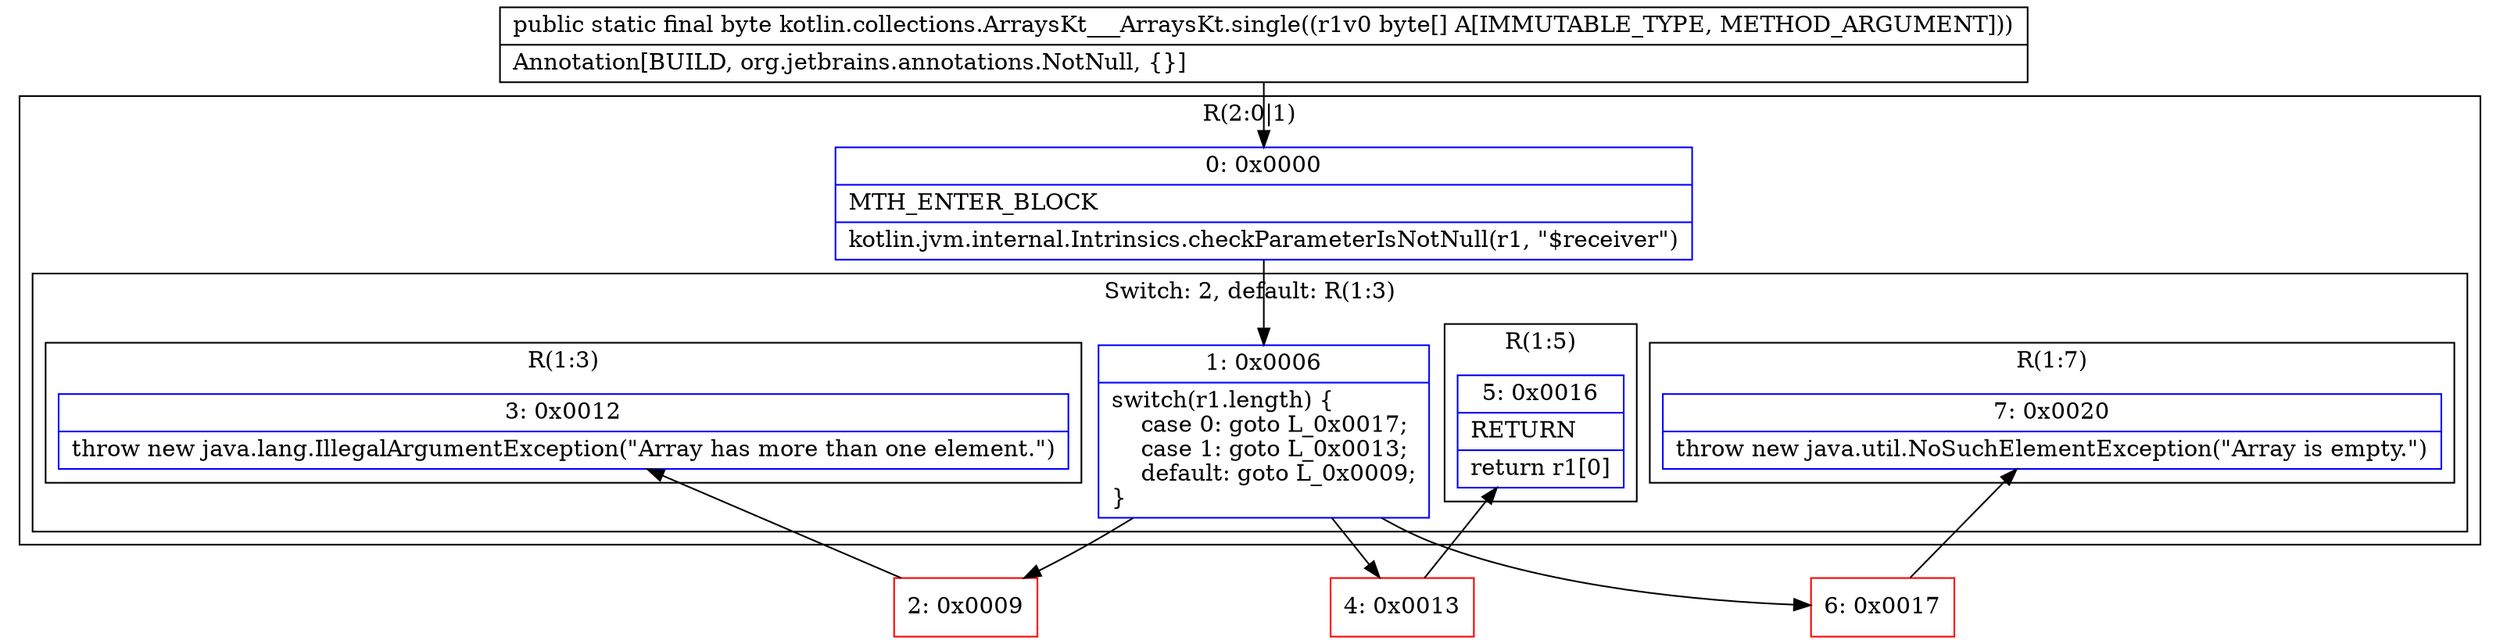 digraph "CFG forkotlin.collections.ArraysKt___ArraysKt.single([B)B" {
subgraph cluster_Region_1980593659 {
label = "R(2:0|1)";
node [shape=record,color=blue];
Node_0 [shape=record,label="{0\:\ 0x0000|MTH_ENTER_BLOCK\l|kotlin.jvm.internal.Intrinsics.checkParameterIsNotNull(r1, \"$receiver\")\l}"];
subgraph cluster_SwitchRegion_1694812700 {
label = "Switch: 2, default: R(1:3)";
node [shape=record,color=blue];
Node_1 [shape=record,label="{1\:\ 0x0006|switch(r1.length) \{\l    case 0: goto L_0x0017;\l    case 1: goto L_0x0013;\l    default: goto L_0x0009;\l\}\l}"];
subgraph cluster_Region_720774534 {
label = "R(1:7)";
node [shape=record,color=blue];
Node_7 [shape=record,label="{7\:\ 0x0020|throw new java.util.NoSuchElementException(\"Array is empty.\")\l}"];
}
subgraph cluster_Region_88111297 {
label = "R(1:5)";
node [shape=record,color=blue];
Node_5 [shape=record,label="{5\:\ 0x0016|RETURN\l|return r1[0]\l}"];
}
subgraph cluster_Region_419391295 {
label = "R(1:3)";
node [shape=record,color=blue];
Node_3 [shape=record,label="{3\:\ 0x0012|throw new java.lang.IllegalArgumentException(\"Array has more than one element.\")\l}"];
}
}
}
Node_2 [shape=record,color=red,label="{2\:\ 0x0009}"];
Node_4 [shape=record,color=red,label="{4\:\ 0x0013}"];
Node_6 [shape=record,color=red,label="{6\:\ 0x0017}"];
MethodNode[shape=record,label="{public static final byte kotlin.collections.ArraysKt___ArraysKt.single((r1v0 byte[] A[IMMUTABLE_TYPE, METHOD_ARGUMENT]))  | Annotation[BUILD, org.jetbrains.annotations.NotNull, \{\}]\l}"];
MethodNode -> Node_0;
Node_0 -> Node_1;
Node_1 -> Node_2;
Node_1 -> Node_4;
Node_1 -> Node_6;
Node_2 -> Node_3;
Node_4 -> Node_5;
Node_6 -> Node_7;
}

